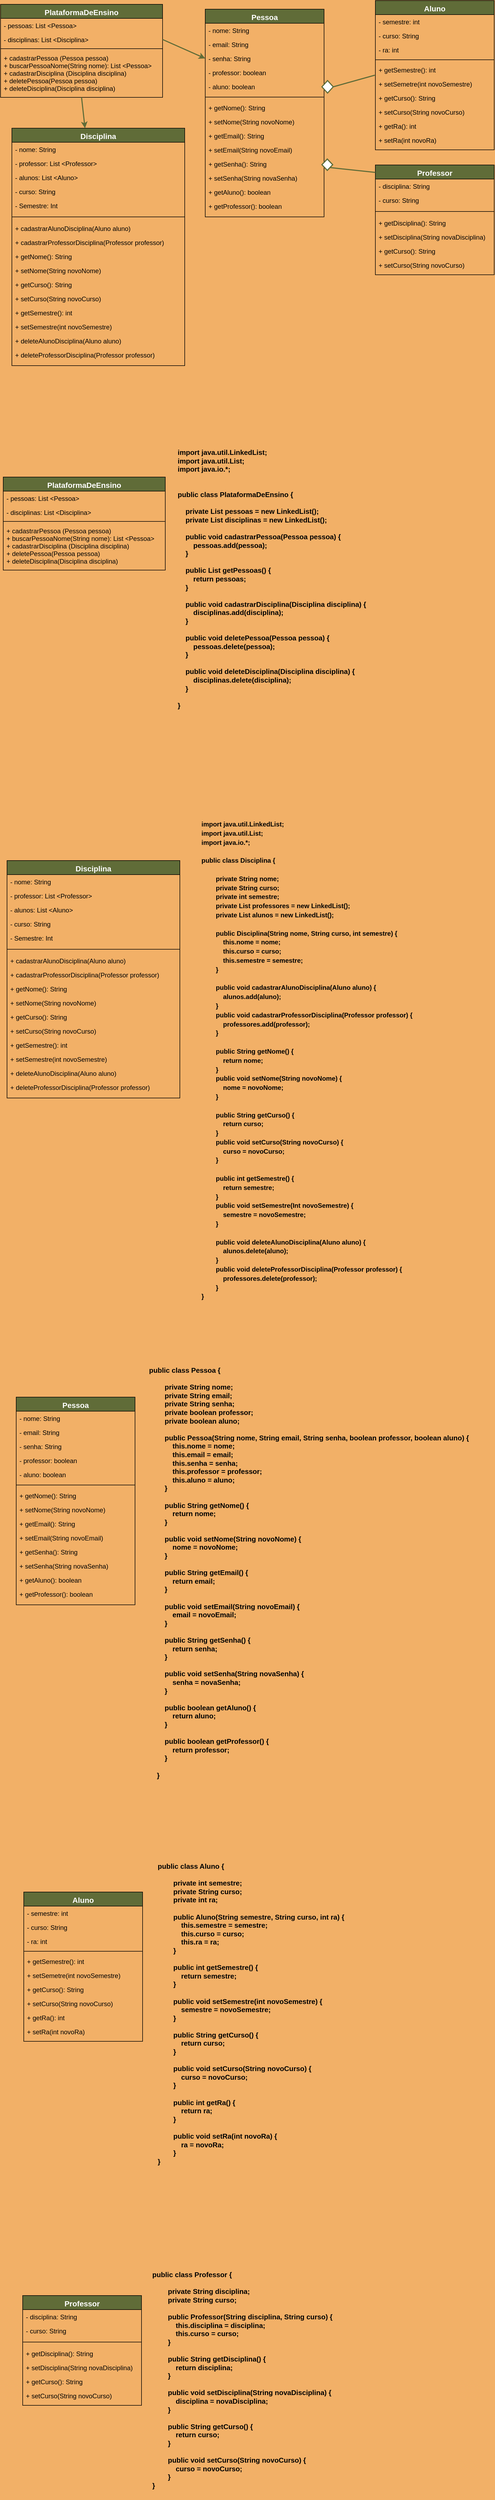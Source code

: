 <mxfile version="17.1.0" type="github">
  <diagram id="C5RBs43oDa-KdzZeNtuy" name="Page-1">
    <mxGraphModel dx="1007" dy="482" grid="0" gridSize="10" guides="1" tooltips="1" connect="1" arrows="1" fold="1" page="1" pageScale="1" pageWidth="827" pageHeight="1169" background="#F2B067" math="0" shadow="0">
      <root>
        <mxCell id="WIyWlLk6GJQsqaUBKTNV-0" />
        <mxCell id="WIyWlLk6GJQsqaUBKTNV-1" parent="WIyWlLk6GJQsqaUBKTNV-0" />
        <mxCell id="zkfFHV4jXpPFQw0GAbJ--0" value="PlataformaDeEnsino" style="swimlane;fontStyle=1;align=center;verticalAlign=top;childLayout=stackLayout;horizontal=1;startSize=26;horizontalStack=0;resizeParent=1;resizeLast=0;collapsible=1;marginBottom=0;rounded=0;shadow=0;strokeWidth=1;fillColor=#606C38;fontSize=14;fontColor=#FFFFFF;" parent="WIyWlLk6GJQsqaUBKTNV-1" vertex="1">
          <mxGeometry x="40" y="20" width="300" height="172" as="geometry">
            <mxRectangle x="220" y="120" width="160" height="26" as="alternateBounds" />
          </mxGeometry>
        </mxCell>
        <mxCell id="zkfFHV4jXpPFQw0GAbJ--1" value="- pessoas: List &lt;Pessoa&gt;" style="text;align=left;verticalAlign=top;spacingLeft=4;spacingRight=4;overflow=hidden;rotatable=0;points=[[0,0.5],[1,0.5]];portConstraint=eastwest;" parent="zkfFHV4jXpPFQw0GAbJ--0" vertex="1">
          <mxGeometry y="26" width="300" height="26" as="geometry" />
        </mxCell>
        <mxCell id="zkfFHV4jXpPFQw0GAbJ--2" value="- disciplinas: List &lt;Disciplina&gt;" style="text;align=left;verticalAlign=top;spacingLeft=4;spacingRight=4;overflow=hidden;rotatable=0;points=[[0,0.5],[1,0.5]];portConstraint=eastwest;rounded=0;shadow=0;html=0;strokeWidth=1;strokeColor=none;" parent="zkfFHV4jXpPFQw0GAbJ--0" vertex="1">
          <mxGeometry y="52" width="300" height="26" as="geometry" />
        </mxCell>
        <mxCell id="zkfFHV4jXpPFQw0GAbJ--4" value="" style="line;html=1;strokeWidth=1;align=left;verticalAlign=middle;spacingTop=-1;spacingLeft=3;spacingRight=3;rotatable=0;labelPosition=right;points=[];portConstraint=eastwest;" parent="zkfFHV4jXpPFQw0GAbJ--0" vertex="1">
          <mxGeometry y="78" width="300" height="8" as="geometry" />
        </mxCell>
        <mxCell id="zkfFHV4jXpPFQw0GAbJ--5" value="+ cadastrarPessoa (Pessoa pessoa)&#xa;+ buscarPessoaNome(String nome): List &lt;Pessoa&gt;&#xa;+ cadastrarDisciplina (Disciplina disciplina)&#xa;+ deletePessoa(Pessoa pessoa)&#xa;+ deleteDisciplina(Disciplina disciplina)&#xa;&#xa;&#xa;" style="text;align=left;verticalAlign=top;spacingLeft=4;spacingRight=4;overflow=hidden;rotatable=0;points=[[0,0.5],[1,0.5]];portConstraint=eastwest;" parent="zkfFHV4jXpPFQw0GAbJ--0" vertex="1">
          <mxGeometry y="86" width="300" height="84" as="geometry" />
        </mxCell>
        <mxCell id="zkfFHV4jXpPFQw0GAbJ--17" value="Pessoa" style="swimlane;fontStyle=1;align=center;verticalAlign=top;childLayout=stackLayout;horizontal=1;startSize=26;horizontalStack=0;resizeParent=1;resizeLast=0;collapsible=1;marginBottom=0;rounded=0;shadow=0;strokeWidth=1;fillColor=#606C38;fontSize=14;fontColor=#FFFFFF;" parent="WIyWlLk6GJQsqaUBKTNV-1" vertex="1">
          <mxGeometry x="419" y="29" width="220" height="384" as="geometry">
            <mxRectangle x="550" y="140" width="160" height="26" as="alternateBounds" />
          </mxGeometry>
        </mxCell>
        <mxCell id="zkfFHV4jXpPFQw0GAbJ--18" value="- nome: String" style="text;align=left;verticalAlign=top;spacingLeft=4;spacingRight=4;overflow=hidden;rotatable=0;points=[[0,0.5],[1,0.5]];portConstraint=eastwest;" parent="zkfFHV4jXpPFQw0GAbJ--17" vertex="1">
          <mxGeometry y="26" width="220" height="26" as="geometry" />
        </mxCell>
        <mxCell id="zkfFHV4jXpPFQw0GAbJ--19" value="- email: String" style="text;align=left;verticalAlign=top;spacingLeft=4;spacingRight=4;overflow=hidden;rotatable=0;points=[[0,0.5],[1,0.5]];portConstraint=eastwest;rounded=0;shadow=0;html=0;" parent="zkfFHV4jXpPFQw0GAbJ--17" vertex="1">
          <mxGeometry y="52" width="220" height="26" as="geometry" />
        </mxCell>
        <mxCell id="Sozwrkm8LUnKUUZ9vT8I-0" value="- senha: String" style="text;align=left;verticalAlign=top;spacingLeft=4;spacingRight=4;overflow=hidden;rotatable=0;points=[[0,0.5],[1,0.5]];portConstraint=eastwest;rounded=0;shadow=0;html=0;" parent="zkfFHV4jXpPFQw0GAbJ--17" vertex="1">
          <mxGeometry y="78" width="220" height="26" as="geometry" />
        </mxCell>
        <mxCell id="Sozwrkm8LUnKUUZ9vT8I-1" value="- professor: boolean" style="text;align=left;verticalAlign=top;spacingLeft=4;spacingRight=4;overflow=hidden;rotatable=0;points=[[0,0.5],[1,0.5]];portConstraint=eastwest;rounded=0;shadow=0;html=0;" parent="zkfFHV4jXpPFQw0GAbJ--17" vertex="1">
          <mxGeometry y="104" width="220" height="26" as="geometry" />
        </mxCell>
        <mxCell id="Sozwrkm8LUnKUUZ9vT8I-19" value="- aluno: boolean" style="text;align=left;verticalAlign=top;spacingLeft=4;spacingRight=4;overflow=hidden;rotatable=0;points=[[0,0.5],[1,0.5]];portConstraint=eastwest;rounded=0;shadow=0;html=0;" parent="zkfFHV4jXpPFQw0GAbJ--17" vertex="1">
          <mxGeometry y="130" width="220" height="26" as="geometry" />
        </mxCell>
        <mxCell id="zkfFHV4jXpPFQw0GAbJ--23" value="" style="line;html=1;strokeWidth=1;align=left;verticalAlign=middle;spacingTop=-1;spacingLeft=3;spacingRight=3;rotatable=0;labelPosition=right;points=[];portConstraint=eastwest;" parent="zkfFHV4jXpPFQw0GAbJ--17" vertex="1">
          <mxGeometry y="156" width="220" height="13" as="geometry" />
        </mxCell>
        <mxCell id="zkfFHV4jXpPFQw0GAbJ--24" value="+ getNome(): String" style="text;align=left;verticalAlign=top;spacingLeft=4;spacingRight=4;overflow=hidden;rotatable=0;points=[[0,0.5],[1,0.5]];portConstraint=eastwest;" parent="zkfFHV4jXpPFQw0GAbJ--17" vertex="1">
          <mxGeometry y="169" width="220" height="26" as="geometry" />
        </mxCell>
        <mxCell id="zkfFHV4jXpPFQw0GAbJ--25" value="+ setNome(String novoNome)" style="text;align=left;verticalAlign=top;spacingLeft=4;spacingRight=4;overflow=hidden;rotatable=0;points=[[0,0.5],[1,0.5]];portConstraint=eastwest;" parent="zkfFHV4jXpPFQw0GAbJ--17" vertex="1">
          <mxGeometry y="195" width="220" height="26" as="geometry" />
        </mxCell>
        <mxCell id="Sozwrkm8LUnKUUZ9vT8I-2" value="+ getEmail(): String" style="text;align=left;verticalAlign=top;spacingLeft=4;spacingRight=4;overflow=hidden;rotatable=0;points=[[0,0.5],[1,0.5]];portConstraint=eastwest;" parent="zkfFHV4jXpPFQw0GAbJ--17" vertex="1">
          <mxGeometry y="221" width="220" height="26" as="geometry" />
        </mxCell>
        <mxCell id="Sozwrkm8LUnKUUZ9vT8I-3" value="+ setEmail(String novoEmail)" style="text;align=left;verticalAlign=top;spacingLeft=4;spacingRight=4;overflow=hidden;rotatable=0;points=[[0,0.5],[1,0.5]];portConstraint=eastwest;" parent="zkfFHV4jXpPFQw0GAbJ--17" vertex="1">
          <mxGeometry y="247" width="220" height="26" as="geometry" />
        </mxCell>
        <mxCell id="Sozwrkm8LUnKUUZ9vT8I-5" value="+ getSenha(): String" style="text;align=left;verticalAlign=top;spacingLeft=4;spacingRight=4;overflow=hidden;rotatable=0;points=[[0,0.5],[1,0.5]];portConstraint=eastwest;" parent="zkfFHV4jXpPFQw0GAbJ--17" vertex="1">
          <mxGeometry y="273" width="220" height="26" as="geometry" />
        </mxCell>
        <mxCell id="Sozwrkm8LUnKUUZ9vT8I-6" value="+ setSenha(String novaSenha)" style="text;align=left;verticalAlign=top;spacingLeft=4;spacingRight=4;overflow=hidden;rotatable=0;points=[[0,0.5],[1,0.5]];portConstraint=eastwest;" parent="zkfFHV4jXpPFQw0GAbJ--17" vertex="1">
          <mxGeometry y="299" width="220" height="26" as="geometry" />
        </mxCell>
        <mxCell id="Sozwrkm8LUnKUUZ9vT8I-20" value="+ getAluno(): boolean" style="text;align=left;verticalAlign=top;spacingLeft=4;spacingRight=4;overflow=hidden;rotatable=0;points=[[0,0.5],[1,0.5]];portConstraint=eastwest;" parent="zkfFHV4jXpPFQw0GAbJ--17" vertex="1">
          <mxGeometry y="325" width="220" height="26" as="geometry" />
        </mxCell>
        <mxCell id="Sozwrkm8LUnKUUZ9vT8I-21" value="+ getProfessor(): boolean" style="text;align=left;verticalAlign=top;spacingLeft=4;spacingRight=4;overflow=hidden;rotatable=0;points=[[0,0.5],[1,0.5]];portConstraint=eastwest;" parent="zkfFHV4jXpPFQw0GAbJ--17" vertex="1">
          <mxGeometry y="351" width="220" height="26" as="geometry" />
        </mxCell>
        <mxCell id="iCDL-A0NoCfyrDRCizDj-4" value="" style="endArrow=classic;html=1;rounded=0;strokeWidth=2;strokeColor=#606C38;" parent="WIyWlLk6GJQsqaUBKTNV-1" target="Sozwrkm8LUnKUUZ9vT8I-7" edge="1">
          <mxGeometry width="50" height="50" relative="1" as="geometry">
            <mxPoint x="190" y="192" as="sourcePoint" />
            <mxPoint x="440.02" y="440" as="targetPoint" />
          </mxGeometry>
        </mxCell>
        <mxCell id="iCDL-A0NoCfyrDRCizDj-5" value="" style="endArrow=classic;html=1;rounded=0;exitX=1;exitY=0.5;exitDx=0;exitDy=0;entryX=0;entryY=0.5;entryDx=0;entryDy=0;strokeWidth=2;strokeColor=#606C38;" parent="WIyWlLk6GJQsqaUBKTNV-1" source="zkfFHV4jXpPFQw0GAbJ--2" target="Sozwrkm8LUnKUUZ9vT8I-0" edge="1">
          <mxGeometry width="50" height="50" relative="1" as="geometry">
            <mxPoint x="380" y="154" as="sourcePoint" />
            <mxPoint x="430" y="104" as="targetPoint" />
          </mxGeometry>
        </mxCell>
        <mxCell id="Sozwrkm8LUnKUUZ9vT8I-7" value="Disciplina" style="swimlane;fontStyle=1;align=center;verticalAlign=top;childLayout=stackLayout;horizontal=1;startSize=26;horizontalStack=0;resizeParent=1;resizeLast=0;collapsible=1;marginBottom=0;rounded=0;shadow=0;strokeWidth=1;fillColor=#606C38;fontSize=14;fontColor=#FFFFFF;" parent="WIyWlLk6GJQsqaUBKTNV-1" vertex="1">
          <mxGeometry x="61" y="249" width="320" height="439" as="geometry">
            <mxRectangle x="550" y="140" width="160" height="26" as="alternateBounds" />
          </mxGeometry>
        </mxCell>
        <mxCell id="Sozwrkm8LUnKUUZ9vT8I-8" value="- nome: String" style="text;align=left;verticalAlign=top;spacingLeft=4;spacingRight=4;overflow=hidden;rotatable=0;points=[[0,0.5],[1,0.5]];portConstraint=eastwest;" parent="Sozwrkm8LUnKUUZ9vT8I-7" vertex="1">
          <mxGeometry y="26" width="320" height="26" as="geometry" />
        </mxCell>
        <mxCell id="Sozwrkm8LUnKUUZ9vT8I-9" value="- professor: List &lt;Professor&gt;" style="text;align=left;verticalAlign=top;spacingLeft=4;spacingRight=4;overflow=hidden;rotatable=0;points=[[0,0.5],[1,0.5]];portConstraint=eastwest;rounded=0;shadow=0;html=0;" parent="Sozwrkm8LUnKUUZ9vT8I-7" vertex="1">
          <mxGeometry y="52" width="320" height="26" as="geometry" />
        </mxCell>
        <mxCell id="Sozwrkm8LUnKUUZ9vT8I-10" value="- alunos: List &lt;Aluno&gt;" style="text;align=left;verticalAlign=top;spacingLeft=4;spacingRight=4;overflow=hidden;rotatable=0;points=[[0,0.5],[1,0.5]];portConstraint=eastwest;rounded=0;shadow=0;html=0;fillColor=none;" parent="Sozwrkm8LUnKUUZ9vT8I-7" vertex="1">
          <mxGeometry y="78" width="320" height="26" as="geometry" />
        </mxCell>
        <mxCell id="Sozwrkm8LUnKUUZ9vT8I-59" value="- curso: String" style="text;align=left;verticalAlign=top;spacingLeft=4;spacingRight=4;overflow=hidden;rotatable=0;points=[[0,0.5],[1,0.5]];portConstraint=eastwest;rounded=0;shadow=0;html=0;" parent="Sozwrkm8LUnKUUZ9vT8I-7" vertex="1">
          <mxGeometry y="104" width="320" height="26" as="geometry" />
        </mxCell>
        <mxCell id="Sozwrkm8LUnKUUZ9vT8I-60" value="- Semestre: Int" style="text;align=left;verticalAlign=top;spacingLeft=4;spacingRight=4;overflow=hidden;rotatable=0;points=[[0,0.5],[1,0.5]];portConstraint=eastwest;rounded=0;shadow=0;html=0;" parent="Sozwrkm8LUnKUUZ9vT8I-7" vertex="1">
          <mxGeometry y="130" width="320" height="26" as="geometry" />
        </mxCell>
        <mxCell id="Sozwrkm8LUnKUUZ9vT8I-12" value="" style="line;html=1;strokeWidth=1;align=left;verticalAlign=middle;spacingTop=-1;spacingLeft=3;spacingRight=3;rotatable=0;labelPosition=right;points=[];portConstraint=eastwest;" parent="Sozwrkm8LUnKUUZ9vT8I-7" vertex="1">
          <mxGeometry y="156" width="320" height="16" as="geometry" />
        </mxCell>
        <mxCell id="Sozwrkm8LUnKUUZ9vT8I-13" value="+ cadastrarAlunoDisciplina(Aluno aluno)" style="text;align=left;verticalAlign=top;spacingLeft=4;spacingRight=4;overflow=hidden;rotatable=0;points=[[0,0.5],[1,0.5]];portConstraint=eastwest;" parent="Sozwrkm8LUnKUUZ9vT8I-7" vertex="1">
          <mxGeometry y="172" width="320" height="26" as="geometry" />
        </mxCell>
        <mxCell id="Sozwrkm8LUnKUUZ9vT8I-14" value="+ cadastrarProfessorDisciplina(Professor professor)" style="text;align=left;verticalAlign=top;spacingLeft=4;spacingRight=4;overflow=hidden;rotatable=0;points=[[0,0.5],[1,0.5]];portConstraint=eastwest;" parent="Sozwrkm8LUnKUUZ9vT8I-7" vertex="1">
          <mxGeometry y="198" width="320" height="26" as="geometry" />
        </mxCell>
        <mxCell id="Sozwrkm8LUnKUUZ9vT8I-15" value="+ getNome(): String" style="text;align=left;verticalAlign=top;spacingLeft=4;spacingRight=4;overflow=hidden;rotatable=0;points=[[0,0.5],[1,0.5]];portConstraint=eastwest;" parent="Sozwrkm8LUnKUUZ9vT8I-7" vertex="1">
          <mxGeometry y="224" width="320" height="26" as="geometry" />
        </mxCell>
        <mxCell id="Sozwrkm8LUnKUUZ9vT8I-16" value="+ setNome(String novoNome)" style="text;align=left;verticalAlign=top;spacingLeft=4;spacingRight=4;overflow=hidden;rotatable=0;points=[[0,0.5],[1,0.5]];portConstraint=eastwest;" parent="Sozwrkm8LUnKUUZ9vT8I-7" vertex="1">
          <mxGeometry y="250" width="320" height="26" as="geometry" />
        </mxCell>
        <mxCell id="Sozwrkm8LUnKUUZ9vT8I-18" value="+ getCurso(): String" style="text;align=left;verticalAlign=top;spacingLeft=4;spacingRight=4;overflow=hidden;rotatable=0;points=[[0,0.5],[1,0.5]];portConstraint=eastwest;" parent="Sozwrkm8LUnKUUZ9vT8I-7" vertex="1">
          <mxGeometry y="276" width="320" height="26" as="geometry" />
        </mxCell>
        <mxCell id="Sozwrkm8LUnKUUZ9vT8I-61" value="+ setCurso(String novoCurso)" style="text;align=left;verticalAlign=top;spacingLeft=4;spacingRight=4;overflow=hidden;rotatable=0;points=[[0,0.5],[1,0.5]];portConstraint=eastwest;" parent="Sozwrkm8LUnKUUZ9vT8I-7" vertex="1">
          <mxGeometry y="302" width="320" height="26" as="geometry" />
        </mxCell>
        <mxCell id="Sozwrkm8LUnKUUZ9vT8I-17" value="+ getSemestre(): int" style="text;align=left;verticalAlign=top;spacingLeft=4;spacingRight=4;overflow=hidden;rotatable=0;points=[[0,0.5],[1,0.5]];portConstraint=eastwest;" parent="Sozwrkm8LUnKUUZ9vT8I-7" vertex="1">
          <mxGeometry y="328" width="320" height="26" as="geometry" />
        </mxCell>
        <mxCell id="Sozwrkm8LUnKUUZ9vT8I-62" value="+ setSemestre(int novoSemestre)" style="text;align=left;verticalAlign=top;spacingLeft=4;spacingRight=4;overflow=hidden;rotatable=0;points=[[0,0.5],[1,0.5]];portConstraint=eastwest;" parent="Sozwrkm8LUnKUUZ9vT8I-7" vertex="1">
          <mxGeometry y="354" width="320" height="26" as="geometry" />
        </mxCell>
        <mxCell id="Sozwrkm8LUnKUUZ9vT8I-63" value="+ deleteAlunoDisciplina(Aluno aluno)" style="text;align=left;verticalAlign=top;spacingLeft=4;spacingRight=4;overflow=hidden;rotatable=0;points=[[0,0.5],[1,0.5]];portConstraint=eastwest;" parent="Sozwrkm8LUnKUUZ9vT8I-7" vertex="1">
          <mxGeometry y="380" width="320" height="26" as="geometry" />
        </mxCell>
        <mxCell id="Sozwrkm8LUnKUUZ9vT8I-64" value="+ deleteProfessorDisciplina(Professor professor)" style="text;align=left;verticalAlign=top;spacingLeft=4;spacingRight=4;overflow=hidden;rotatable=0;points=[[0,0.5],[1,0.5]];portConstraint=eastwest;" parent="Sozwrkm8LUnKUUZ9vT8I-7" vertex="1">
          <mxGeometry y="406" width="320" height="26" as="geometry" />
        </mxCell>
        <mxCell id="Sozwrkm8LUnKUUZ9vT8I-23" value="Aluno" style="swimlane;fontStyle=1;align=center;verticalAlign=top;childLayout=stackLayout;horizontal=1;startSize=26;horizontalStack=0;resizeParent=1;resizeLast=0;collapsible=1;marginBottom=0;rounded=0;shadow=0;strokeWidth=1;fillColor=#606C38;fontSize=14;fontColor=#FFFFFF;" parent="WIyWlLk6GJQsqaUBKTNV-1" vertex="1">
          <mxGeometry x="734" y="13" width="220" height="276" as="geometry">
            <mxRectangle x="550" y="140" width="160" height="26" as="alternateBounds" />
          </mxGeometry>
        </mxCell>
        <mxCell id="Sozwrkm8LUnKUUZ9vT8I-25" value="- semestre: int" style="text;align=left;verticalAlign=top;spacingLeft=4;spacingRight=4;overflow=hidden;rotatable=0;points=[[0,0.5],[1,0.5]];portConstraint=eastwest;rounded=0;shadow=0;html=0;" parent="Sozwrkm8LUnKUUZ9vT8I-23" vertex="1">
          <mxGeometry y="26" width="220" height="26" as="geometry" />
        </mxCell>
        <mxCell id="Sozwrkm8LUnKUUZ9vT8I-26" value="- curso: String" style="text;align=left;verticalAlign=top;spacingLeft=4;spacingRight=4;overflow=hidden;rotatable=0;points=[[0,0.5],[1,0.5]];portConstraint=eastwest;rounded=0;shadow=0;html=0;" parent="Sozwrkm8LUnKUUZ9vT8I-23" vertex="1">
          <mxGeometry y="52" width="220" height="26" as="geometry" />
        </mxCell>
        <mxCell id="Sozwrkm8LUnKUUZ9vT8I-51" value="- ra: int" style="text;align=left;verticalAlign=top;spacingLeft=4;spacingRight=4;overflow=hidden;rotatable=0;points=[[0,0.5],[1,0.5]];portConstraint=eastwest;rounded=0;shadow=0;html=0;" parent="Sozwrkm8LUnKUUZ9vT8I-23" vertex="1">
          <mxGeometry y="78" width="220" height="26" as="geometry" />
        </mxCell>
        <mxCell id="Sozwrkm8LUnKUUZ9vT8I-29" value="" style="line;html=1;strokeWidth=1;align=left;verticalAlign=middle;spacingTop=-1;spacingLeft=3;spacingRight=3;rotatable=0;labelPosition=right;points=[];portConstraint=eastwest;" parent="Sozwrkm8LUnKUUZ9vT8I-23" vertex="1">
          <mxGeometry y="104" width="220" height="11" as="geometry" />
        </mxCell>
        <mxCell id="Sozwrkm8LUnKUUZ9vT8I-32" value="+ getSemestre(): int" style="text;align=left;verticalAlign=top;spacingLeft=4;spacingRight=4;overflow=hidden;rotatable=0;points=[[0,0.5],[1,0.5]];portConstraint=eastwest;" parent="Sozwrkm8LUnKUUZ9vT8I-23" vertex="1">
          <mxGeometry y="115" width="220" height="26" as="geometry" />
        </mxCell>
        <mxCell id="Sozwrkm8LUnKUUZ9vT8I-33" value="+ setSemetre(int novoSemestre)" style="text;align=left;verticalAlign=top;spacingLeft=4;spacingRight=4;overflow=hidden;rotatable=0;points=[[0,0.5],[1,0.5]];portConstraint=eastwest;" parent="Sozwrkm8LUnKUUZ9vT8I-23" vertex="1">
          <mxGeometry y="141" width="220" height="26" as="geometry" />
        </mxCell>
        <mxCell id="Sozwrkm8LUnKUUZ9vT8I-34" value="+ getCurso(): String" style="text;align=left;verticalAlign=top;spacingLeft=4;spacingRight=4;overflow=hidden;rotatable=0;points=[[0,0.5],[1,0.5]];portConstraint=eastwest;" parent="Sozwrkm8LUnKUUZ9vT8I-23" vertex="1">
          <mxGeometry y="167" width="220" height="26" as="geometry" />
        </mxCell>
        <mxCell id="Sozwrkm8LUnKUUZ9vT8I-35" value="+ setCurso(String novoCurso)" style="text;align=left;verticalAlign=top;spacingLeft=4;spacingRight=4;overflow=hidden;rotatable=0;points=[[0,0.5],[1,0.5]];portConstraint=eastwest;" parent="Sozwrkm8LUnKUUZ9vT8I-23" vertex="1">
          <mxGeometry y="193" width="220" height="26" as="geometry" />
        </mxCell>
        <mxCell id="Sozwrkm8LUnKUUZ9vT8I-52" value="+ getRa(): int" style="text;align=left;verticalAlign=top;spacingLeft=4;spacingRight=4;overflow=hidden;rotatable=0;points=[[0,0.5],[1,0.5]];portConstraint=eastwest;" parent="Sozwrkm8LUnKUUZ9vT8I-23" vertex="1">
          <mxGeometry y="219" width="220" height="26" as="geometry" />
        </mxCell>
        <mxCell id="Sozwrkm8LUnKUUZ9vT8I-53" value="+ setRa(int novoRa)" style="text;align=left;verticalAlign=top;spacingLeft=4;spacingRight=4;overflow=hidden;rotatable=0;points=[[0,0.5],[1,0.5]];portConstraint=eastwest;" parent="Sozwrkm8LUnKUUZ9vT8I-23" vertex="1">
          <mxGeometry y="245" width="220" height="26" as="geometry" />
        </mxCell>
        <mxCell id="Sozwrkm8LUnKUUZ9vT8I-40" value="Professor" style="swimlane;fontStyle=1;align=center;verticalAlign=top;childLayout=stackLayout;horizontal=1;startSize=26;horizontalStack=0;resizeParent=1;resizeLast=0;collapsible=1;marginBottom=0;rounded=0;shadow=0;strokeWidth=1;fillColor=#606C38;fontSize=14;fontColor=#FFFFFF;" parent="WIyWlLk6GJQsqaUBKTNV-1" vertex="1">
          <mxGeometry x="734" y="317" width="220" height="203" as="geometry">
            <mxRectangle x="550" y="140" width="160" height="26" as="alternateBounds" />
          </mxGeometry>
        </mxCell>
        <mxCell id="Sozwrkm8LUnKUUZ9vT8I-42" value="- disciplina: String" style="text;align=left;verticalAlign=top;spacingLeft=4;spacingRight=4;overflow=hidden;rotatable=0;points=[[0,0.5],[1,0.5]];portConstraint=eastwest;rounded=0;shadow=0;html=0;" parent="Sozwrkm8LUnKUUZ9vT8I-40" vertex="1">
          <mxGeometry y="26" width="220" height="26" as="geometry" />
        </mxCell>
        <mxCell id="Sozwrkm8LUnKUUZ9vT8I-43" value="- curso: String" style="text;align=left;verticalAlign=top;spacingLeft=4;spacingRight=4;overflow=hidden;rotatable=0;points=[[0,0.5],[1,0.5]];portConstraint=eastwest;rounded=0;shadow=0;html=0;" parent="Sozwrkm8LUnKUUZ9vT8I-40" vertex="1">
          <mxGeometry y="52" width="220" height="26" as="geometry" />
        </mxCell>
        <mxCell id="Sozwrkm8LUnKUUZ9vT8I-44" value="" style="line;html=1;strokeWidth=1;align=left;verticalAlign=middle;spacingTop=-1;spacingLeft=3;spacingRight=3;rotatable=0;labelPosition=right;points=[];portConstraint=eastwest;" parent="Sozwrkm8LUnKUUZ9vT8I-40" vertex="1">
          <mxGeometry y="78" width="220" height="16" as="geometry" />
        </mxCell>
        <mxCell id="Sozwrkm8LUnKUUZ9vT8I-47" value="+ getDisciplina(): String" style="text;align=left;verticalAlign=top;spacingLeft=4;spacingRight=4;overflow=hidden;rotatable=0;points=[[0,0.5],[1,0.5]];portConstraint=eastwest;" parent="Sozwrkm8LUnKUUZ9vT8I-40" vertex="1">
          <mxGeometry y="94" width="220" height="26" as="geometry" />
        </mxCell>
        <mxCell id="Sozwrkm8LUnKUUZ9vT8I-48" value="+ setDisciplina(String novaDisciplina)" style="text;align=left;verticalAlign=top;spacingLeft=4;spacingRight=4;overflow=hidden;rotatable=0;points=[[0,0.5],[1,0.5]];portConstraint=eastwest;" parent="Sozwrkm8LUnKUUZ9vT8I-40" vertex="1">
          <mxGeometry y="120" width="220" height="26" as="geometry" />
        </mxCell>
        <mxCell id="Sozwrkm8LUnKUUZ9vT8I-49" value="+ getCurso(): String" style="text;align=left;verticalAlign=top;spacingLeft=4;spacingRight=4;overflow=hidden;rotatable=0;points=[[0,0.5],[1,0.5]];portConstraint=eastwest;" parent="Sozwrkm8LUnKUUZ9vT8I-40" vertex="1">
          <mxGeometry y="146" width="220" height="26" as="geometry" />
        </mxCell>
        <mxCell id="Sozwrkm8LUnKUUZ9vT8I-50" value="+ setCurso(String novoCurso)" style="text;align=left;verticalAlign=top;spacingLeft=4;spacingRight=4;overflow=hidden;rotatable=0;points=[[0,0.5],[1,0.5]];portConstraint=eastwest;" parent="Sozwrkm8LUnKUUZ9vT8I-40" vertex="1">
          <mxGeometry y="172" width="220" height="26" as="geometry" />
        </mxCell>
        <mxCell id="Sozwrkm8LUnKUUZ9vT8I-54" value="" style="endArrow=none;html=1;rounded=0;exitX=1;exitY=0.5;exitDx=0;exitDy=0;strokeWidth=2;strokeColor=#606C38;" parent="WIyWlLk6GJQsqaUBKTNV-1" source="Sozwrkm8LUnKUUZ9vT8I-58" edge="1">
          <mxGeometry width="50" height="50" relative="1" as="geometry">
            <mxPoint x="730" y="200" as="sourcePoint" />
            <mxPoint x="733" y="151" as="targetPoint" />
          </mxGeometry>
        </mxCell>
        <mxCell id="Sozwrkm8LUnKUUZ9vT8I-55" value="" style="endArrow=none;html=1;rounded=0;exitX=1;exitY=1;exitDx=0;exitDy=0;startArrow=none;strokeWidth=2;entryX=0;entryY=0.068;entryDx=0;entryDy=0;entryPerimeter=0;strokeColor=#606C38;" parent="WIyWlLk6GJQsqaUBKTNV-1" source="Sozwrkm8LUnKUUZ9vT8I-56" target="Sozwrkm8LUnKUUZ9vT8I-40" edge="1">
          <mxGeometry width="50" height="50" relative="1" as="geometry">
            <mxPoint x="690" y="324.01" as="sourcePoint" />
            <mxPoint x="721" y="355" as="targetPoint" />
          </mxGeometry>
        </mxCell>
        <mxCell id="Sozwrkm8LUnKUUZ9vT8I-56" value="" style="rhombus;whiteSpace=wrap;html=1;strokeColor=#606C38;strokeWidth=2;" parent="WIyWlLk6GJQsqaUBKTNV-1" vertex="1">
          <mxGeometry x="635" y="306" width="20" height="21" as="geometry" />
        </mxCell>
        <mxCell id="Sozwrkm8LUnKUUZ9vT8I-58" value="" style="rhombus;whiteSpace=wrap;html=1;strokeWidth=2;strokeColor=#606C38;" parent="WIyWlLk6GJQsqaUBKTNV-1" vertex="1">
          <mxGeometry x="635" y="161" width="21" height="23" as="geometry" />
        </mxCell>
        <mxCell id="2Zl63UO0i2qb1Ubn0mg7-0" value="PlataformaDeEnsino" style="swimlane;fontStyle=1;align=center;verticalAlign=top;childLayout=stackLayout;horizontal=1;startSize=26;horizontalStack=0;resizeParent=1;resizeLast=0;collapsible=1;marginBottom=0;rounded=0;shadow=0;strokeWidth=1;fillColor=#606C38;fontSize=14;fontColor=#FFFFFF;" vertex="1" parent="WIyWlLk6GJQsqaUBKTNV-1">
          <mxGeometry x="45" y="894" width="300" height="172" as="geometry">
            <mxRectangle x="220" y="120" width="160" height="26" as="alternateBounds" />
          </mxGeometry>
        </mxCell>
        <mxCell id="2Zl63UO0i2qb1Ubn0mg7-1" value="- pessoas: List &lt;Pessoa&gt;" style="text;align=left;verticalAlign=top;spacingLeft=4;spacingRight=4;overflow=hidden;rotatable=0;points=[[0,0.5],[1,0.5]];portConstraint=eastwest;" vertex="1" parent="2Zl63UO0i2qb1Ubn0mg7-0">
          <mxGeometry y="26" width="300" height="26" as="geometry" />
        </mxCell>
        <mxCell id="2Zl63UO0i2qb1Ubn0mg7-2" value="- disciplinas: List &lt;Disciplina&gt;" style="text;align=left;verticalAlign=top;spacingLeft=4;spacingRight=4;overflow=hidden;rotatable=0;points=[[0,0.5],[1,0.5]];portConstraint=eastwest;rounded=0;shadow=0;html=0;strokeWidth=1;strokeColor=none;" vertex="1" parent="2Zl63UO0i2qb1Ubn0mg7-0">
          <mxGeometry y="52" width="300" height="26" as="geometry" />
        </mxCell>
        <mxCell id="2Zl63UO0i2qb1Ubn0mg7-3" value="" style="line;html=1;strokeWidth=1;align=left;verticalAlign=middle;spacingTop=-1;spacingLeft=3;spacingRight=3;rotatable=0;labelPosition=right;points=[];portConstraint=eastwest;" vertex="1" parent="2Zl63UO0i2qb1Ubn0mg7-0">
          <mxGeometry y="78" width="300" height="8" as="geometry" />
        </mxCell>
        <mxCell id="2Zl63UO0i2qb1Ubn0mg7-4" value="+ cadastrarPessoa (Pessoa pessoa)&#xa;+ buscarPessoaNome(String nome): List &lt;Pessoa&gt;&#xa;+ cadastrarDisciplina (Disciplina disciplina)&#xa;+ deletePessoa(Pessoa pessoa)&#xa;+ deleteDisciplina(Disciplina disciplina)&#xa;&#xa;&#xa;" style="text;align=left;verticalAlign=top;spacingLeft=4;spacingRight=4;overflow=hidden;rotatable=0;points=[[0,0.5],[1,0.5]];portConstraint=eastwest;" vertex="1" parent="2Zl63UO0i2qb1Ubn0mg7-0">
          <mxGeometry y="86" width="300" height="84" as="geometry" />
        </mxCell>
        <mxCell id="2Zl63UO0i2qb1Ubn0mg7-5" value="&lt;font style=&quot;font-size: 13px&quot;&gt;&lt;b&gt;import java.util.LinkedList;&lt;br&gt;import java.util.List;&lt;br&gt;import java.io.*;&lt;br&gt;&lt;br&gt;&lt;br&gt;public class PlataformaDeEnsino {&lt;br&gt;&amp;nbsp;&amp;nbsp; &amp;nbsp;&lt;br&gt;&amp;nbsp;&amp;nbsp; &amp;nbsp;private List pessoas = new LinkedList();&lt;br&gt;&amp;nbsp;&amp;nbsp; &amp;nbsp;private List disciplinas = new LinkedList();&lt;br&gt;&lt;br&gt;&amp;nbsp;&amp;nbsp; &amp;nbsp;public void cadastrarPessoa(Pessoa pessoa) {&lt;br&gt;&amp;nbsp;&amp;nbsp; &amp;nbsp;&amp;nbsp;&amp;nbsp;&amp;nbsp; pessoas.add(pessoa);&lt;br&gt;&amp;nbsp;&amp;nbsp; &amp;nbsp;}&lt;br&gt;&amp;nbsp;&amp;nbsp; &amp;nbsp;&lt;br&gt;&amp;nbsp;&amp;nbsp; &amp;nbsp;public List getPessoas() {&lt;br&gt;&amp;nbsp;&amp;nbsp; &amp;nbsp;&amp;nbsp;&amp;nbsp;&amp;nbsp; return pessoas;&lt;br&gt;&amp;nbsp;&amp;nbsp; &amp;nbsp;}&lt;br&gt;&amp;nbsp;&amp;nbsp; &amp;nbsp;&lt;br&gt;&amp;nbsp;&amp;nbsp; &amp;nbsp;public void cadastrarDisciplina(Disciplina disciplina) {&lt;br&gt;&amp;nbsp;&amp;nbsp; &amp;nbsp;&amp;nbsp;&amp;nbsp;&amp;nbsp; disciplinas.add(disciplina);&lt;br&gt;&amp;nbsp;&amp;nbsp; &amp;nbsp;}&lt;br&gt;&amp;nbsp;&amp;nbsp; &amp;nbsp;&lt;br&gt;&amp;nbsp;&amp;nbsp; &amp;nbsp;public void deletePessoa(Pessoa pessoa) {&lt;br&gt;&amp;nbsp;&amp;nbsp; &amp;nbsp;&amp;nbsp;&amp;nbsp;&amp;nbsp; pessoas.delete(pessoa);&lt;br&gt;&amp;nbsp;&amp;nbsp; &amp;nbsp;}&lt;br&gt;&amp;nbsp;&amp;nbsp; &amp;nbsp;&lt;br&gt;&amp;nbsp;&amp;nbsp; &amp;nbsp;public void deleteDisciplina(Disciplina disciplina) {&lt;br&gt;&amp;nbsp;&amp;nbsp; &amp;nbsp;&amp;nbsp;&amp;nbsp;&amp;nbsp; disciplinas.delete(disciplina);&lt;br&gt;&amp;nbsp;&amp;nbsp; &amp;nbsp;}&lt;br&gt;&amp;nbsp;&amp;nbsp; &amp;nbsp;&lt;br&gt;}&lt;/b&gt;&lt;/font&gt;" style="text;whiteSpace=wrap;html=1;" vertex="1" parent="WIyWlLk6GJQsqaUBKTNV-1">
          <mxGeometry x="366" y="834" width="401" height="448" as="geometry" />
        </mxCell>
        <mxCell id="2Zl63UO0i2qb1Ubn0mg7-6" value="Disciplina" style="swimlane;fontStyle=1;align=center;verticalAlign=top;childLayout=stackLayout;horizontal=1;startSize=26;horizontalStack=0;resizeParent=1;resizeLast=0;collapsible=1;marginBottom=0;rounded=0;shadow=0;strokeWidth=1;fillColor=#606C38;fontSize=14;fontColor=#FFFFFF;" vertex="1" parent="WIyWlLk6GJQsqaUBKTNV-1">
          <mxGeometry x="52" y="1603" width="320" height="439" as="geometry">
            <mxRectangle x="550" y="140" width="160" height="26" as="alternateBounds" />
          </mxGeometry>
        </mxCell>
        <mxCell id="2Zl63UO0i2qb1Ubn0mg7-7" value="- nome: String" style="text;align=left;verticalAlign=top;spacingLeft=4;spacingRight=4;overflow=hidden;rotatable=0;points=[[0,0.5],[1,0.5]];portConstraint=eastwest;" vertex="1" parent="2Zl63UO0i2qb1Ubn0mg7-6">
          <mxGeometry y="26" width="320" height="26" as="geometry" />
        </mxCell>
        <mxCell id="2Zl63UO0i2qb1Ubn0mg7-8" value="- professor: List &lt;Professor&gt;" style="text;align=left;verticalAlign=top;spacingLeft=4;spacingRight=4;overflow=hidden;rotatable=0;points=[[0,0.5],[1,0.5]];portConstraint=eastwest;rounded=0;shadow=0;html=0;" vertex="1" parent="2Zl63UO0i2qb1Ubn0mg7-6">
          <mxGeometry y="52" width="320" height="26" as="geometry" />
        </mxCell>
        <mxCell id="2Zl63UO0i2qb1Ubn0mg7-9" value="- alunos: List &lt;Aluno&gt;" style="text;align=left;verticalAlign=top;spacingLeft=4;spacingRight=4;overflow=hidden;rotatable=0;points=[[0,0.5],[1,0.5]];portConstraint=eastwest;rounded=0;shadow=0;html=0;fillColor=none;" vertex="1" parent="2Zl63UO0i2qb1Ubn0mg7-6">
          <mxGeometry y="78" width="320" height="26" as="geometry" />
        </mxCell>
        <mxCell id="2Zl63UO0i2qb1Ubn0mg7-10" value="- curso: String" style="text;align=left;verticalAlign=top;spacingLeft=4;spacingRight=4;overflow=hidden;rotatable=0;points=[[0,0.5],[1,0.5]];portConstraint=eastwest;rounded=0;shadow=0;html=0;" vertex="1" parent="2Zl63UO0i2qb1Ubn0mg7-6">
          <mxGeometry y="104" width="320" height="26" as="geometry" />
        </mxCell>
        <mxCell id="2Zl63UO0i2qb1Ubn0mg7-11" value="- Semestre: Int" style="text;align=left;verticalAlign=top;spacingLeft=4;spacingRight=4;overflow=hidden;rotatable=0;points=[[0,0.5],[1,0.5]];portConstraint=eastwest;rounded=0;shadow=0;html=0;" vertex="1" parent="2Zl63UO0i2qb1Ubn0mg7-6">
          <mxGeometry y="130" width="320" height="26" as="geometry" />
        </mxCell>
        <mxCell id="2Zl63UO0i2qb1Ubn0mg7-12" value="" style="line;html=1;strokeWidth=1;align=left;verticalAlign=middle;spacingTop=-1;spacingLeft=3;spacingRight=3;rotatable=0;labelPosition=right;points=[];portConstraint=eastwest;" vertex="1" parent="2Zl63UO0i2qb1Ubn0mg7-6">
          <mxGeometry y="156" width="320" height="16" as="geometry" />
        </mxCell>
        <mxCell id="2Zl63UO0i2qb1Ubn0mg7-13" value="+ cadastrarAlunoDisciplina(Aluno aluno)" style="text;align=left;verticalAlign=top;spacingLeft=4;spacingRight=4;overflow=hidden;rotatable=0;points=[[0,0.5],[1,0.5]];portConstraint=eastwest;" vertex="1" parent="2Zl63UO0i2qb1Ubn0mg7-6">
          <mxGeometry y="172" width="320" height="26" as="geometry" />
        </mxCell>
        <mxCell id="2Zl63UO0i2qb1Ubn0mg7-14" value="+ cadastrarProfessorDisciplina(Professor professor)" style="text;align=left;verticalAlign=top;spacingLeft=4;spacingRight=4;overflow=hidden;rotatable=0;points=[[0,0.5],[1,0.5]];portConstraint=eastwest;" vertex="1" parent="2Zl63UO0i2qb1Ubn0mg7-6">
          <mxGeometry y="198" width="320" height="26" as="geometry" />
        </mxCell>
        <mxCell id="2Zl63UO0i2qb1Ubn0mg7-15" value="+ getNome(): String" style="text;align=left;verticalAlign=top;spacingLeft=4;spacingRight=4;overflow=hidden;rotatable=0;points=[[0,0.5],[1,0.5]];portConstraint=eastwest;" vertex="1" parent="2Zl63UO0i2qb1Ubn0mg7-6">
          <mxGeometry y="224" width="320" height="26" as="geometry" />
        </mxCell>
        <mxCell id="2Zl63UO0i2qb1Ubn0mg7-16" value="+ setNome(String novoNome)" style="text;align=left;verticalAlign=top;spacingLeft=4;spacingRight=4;overflow=hidden;rotatable=0;points=[[0,0.5],[1,0.5]];portConstraint=eastwest;" vertex="1" parent="2Zl63UO0i2qb1Ubn0mg7-6">
          <mxGeometry y="250" width="320" height="26" as="geometry" />
        </mxCell>
        <mxCell id="2Zl63UO0i2qb1Ubn0mg7-17" value="+ getCurso(): String" style="text;align=left;verticalAlign=top;spacingLeft=4;spacingRight=4;overflow=hidden;rotatable=0;points=[[0,0.5],[1,0.5]];portConstraint=eastwest;" vertex="1" parent="2Zl63UO0i2qb1Ubn0mg7-6">
          <mxGeometry y="276" width="320" height="26" as="geometry" />
        </mxCell>
        <mxCell id="2Zl63UO0i2qb1Ubn0mg7-18" value="+ setCurso(String novoCurso)" style="text;align=left;verticalAlign=top;spacingLeft=4;spacingRight=4;overflow=hidden;rotatable=0;points=[[0,0.5],[1,0.5]];portConstraint=eastwest;" vertex="1" parent="2Zl63UO0i2qb1Ubn0mg7-6">
          <mxGeometry y="302" width="320" height="26" as="geometry" />
        </mxCell>
        <mxCell id="2Zl63UO0i2qb1Ubn0mg7-19" value="+ getSemestre(): int" style="text;align=left;verticalAlign=top;spacingLeft=4;spacingRight=4;overflow=hidden;rotatable=0;points=[[0,0.5],[1,0.5]];portConstraint=eastwest;" vertex="1" parent="2Zl63UO0i2qb1Ubn0mg7-6">
          <mxGeometry y="328" width="320" height="26" as="geometry" />
        </mxCell>
        <mxCell id="2Zl63UO0i2qb1Ubn0mg7-20" value="+ setSemestre(int novoSemestre)" style="text;align=left;verticalAlign=top;spacingLeft=4;spacingRight=4;overflow=hidden;rotatable=0;points=[[0,0.5],[1,0.5]];portConstraint=eastwest;" vertex="1" parent="2Zl63UO0i2qb1Ubn0mg7-6">
          <mxGeometry y="354" width="320" height="26" as="geometry" />
        </mxCell>
        <mxCell id="2Zl63UO0i2qb1Ubn0mg7-21" value="+ deleteAlunoDisciplina(Aluno aluno)" style="text;align=left;verticalAlign=top;spacingLeft=4;spacingRight=4;overflow=hidden;rotatable=0;points=[[0,0.5],[1,0.5]];portConstraint=eastwest;" vertex="1" parent="2Zl63UO0i2qb1Ubn0mg7-6">
          <mxGeometry y="380" width="320" height="26" as="geometry" />
        </mxCell>
        <mxCell id="2Zl63UO0i2qb1Ubn0mg7-22" value="+ deleteProfessorDisciplina(Professor professor)" style="text;align=left;verticalAlign=top;spacingLeft=4;spacingRight=4;overflow=hidden;rotatable=0;points=[[0,0.5],[1,0.5]];portConstraint=eastwest;" vertex="1" parent="2Zl63UO0i2qb1Ubn0mg7-6">
          <mxGeometry y="406" width="320" height="26" as="geometry" />
        </mxCell>
        <mxCell id="2Zl63UO0i2qb1Ubn0mg7-23" value="&lt;font style=&quot;font-size: 12px&quot;&gt;&lt;b&gt;import java.util.LinkedList;&lt;br&gt;import java.util.List;&lt;br&gt;import java.io.*;&lt;br&gt;&lt;br&gt;public class Disciplina {&lt;br&gt;&amp;nbsp;&amp;nbsp; &amp;nbsp;&lt;br&gt;&amp;nbsp;&amp;nbsp; &amp;nbsp;&amp;nbsp;&amp;nbsp;&amp;nbsp; private String nome;&lt;br&gt;&amp;nbsp;&amp;nbsp; &amp;nbsp;&amp;nbsp;&amp;nbsp;&amp;nbsp; private String curso;&lt;br&gt;&amp;nbsp;&amp;nbsp; &amp;nbsp;&amp;nbsp;&amp;nbsp;&amp;nbsp; private int semestre;&lt;br&gt;&amp;nbsp;&amp;nbsp; &amp;nbsp;&amp;nbsp;&amp;nbsp;&amp;nbsp; private List professores = new LinkedList();&lt;br&gt;&amp;nbsp;&amp;nbsp; &amp;nbsp;&amp;nbsp;&amp;nbsp;&amp;nbsp; private List alunos = new LinkedList();&lt;br&gt;&amp;nbsp;&amp;nbsp; &amp;nbsp;&amp;nbsp;&amp;nbsp;&amp;nbsp;&lt;br&gt;&amp;nbsp;&amp;nbsp; &amp;nbsp;&amp;nbsp;&amp;nbsp;&amp;nbsp; public Disciplina(String nome, String curso, int semestre) {&lt;br&gt;&amp;nbsp;&amp;nbsp; &amp;nbsp;&amp;nbsp;&amp;nbsp;&amp;nbsp; &amp;nbsp;&amp;nbsp;&amp;nbsp; this.nome = nome;&lt;br&gt;&amp;nbsp;&amp;nbsp; &amp;nbsp;&amp;nbsp;&amp;nbsp;&amp;nbsp; &amp;nbsp;&amp;nbsp;&amp;nbsp; this.curso = curso;&lt;br&gt;&amp;nbsp;&amp;nbsp; &amp;nbsp;&amp;nbsp;&amp;nbsp;&amp;nbsp; &amp;nbsp;&amp;nbsp;&amp;nbsp; this.semestre = semestre;&lt;br&gt;&amp;nbsp;&amp;nbsp; &amp;nbsp;&amp;nbsp;&amp;nbsp;&amp;nbsp; }&amp;nbsp;&amp;nbsp;&amp;nbsp;&lt;br&gt;&amp;nbsp;&amp;nbsp; &amp;nbsp;&amp;nbsp;&amp;nbsp;&amp;nbsp;&lt;br&gt;&amp;nbsp;&amp;nbsp; &amp;nbsp;&amp;nbsp;&amp;nbsp;&amp;nbsp; public void cadastrarAlunoDisciplina(Aluno aluno) {&lt;br&gt;&amp;nbsp;&amp;nbsp; &amp;nbsp;&amp;nbsp;&amp;nbsp;&amp;nbsp; &amp;nbsp;&amp;nbsp;&amp;nbsp; alunos.add(aluno);&lt;br&gt;&amp;nbsp;&amp;nbsp; &amp;nbsp;&amp;nbsp;&amp;nbsp;&amp;nbsp; }&lt;br&gt;&amp;nbsp;&amp;nbsp; &amp;nbsp;&amp;nbsp;&amp;nbsp;&amp;nbsp; public void cadastrarProfessorDisciplina(Professor professor) {&lt;br&gt;&amp;nbsp;&amp;nbsp; &amp;nbsp;&amp;nbsp;&amp;nbsp;&amp;nbsp; &amp;nbsp;&amp;nbsp;&amp;nbsp; professores.add(professor);&lt;br&gt;&amp;nbsp;&amp;nbsp; &amp;nbsp;&amp;nbsp;&amp;nbsp;&amp;nbsp; }&lt;br&gt;&amp;nbsp;&amp;nbsp; &amp;nbsp;&amp;nbsp;&amp;nbsp;&amp;nbsp;&lt;br&gt;&amp;nbsp;&amp;nbsp; &amp;nbsp;&amp;nbsp;&amp;nbsp;&amp;nbsp; public String getNome() {&lt;br&gt;&amp;nbsp;&amp;nbsp; &amp;nbsp;&amp;nbsp;&amp;nbsp;&amp;nbsp; &amp;nbsp;&amp;nbsp;&amp;nbsp; return nome;&lt;br&gt;&amp;nbsp;&amp;nbsp; &amp;nbsp;&amp;nbsp;&amp;nbsp;&amp;nbsp; }&lt;br&gt;&amp;nbsp;&amp;nbsp; &amp;nbsp;&amp;nbsp;&amp;nbsp;&amp;nbsp; public void setNome(String novoNome) {&lt;br&gt;&amp;nbsp;&amp;nbsp; &amp;nbsp;&amp;nbsp;&amp;nbsp;&amp;nbsp; &amp;nbsp;&amp;nbsp;&amp;nbsp; nome = novoNome;&lt;br&gt;&amp;nbsp;&amp;nbsp; &amp;nbsp;&amp;nbsp;&amp;nbsp;&amp;nbsp; }&lt;br&gt;&amp;nbsp;&amp;nbsp; &amp;nbsp;&amp;nbsp;&amp;nbsp;&amp;nbsp;&lt;br&gt;&amp;nbsp;&amp;nbsp; &amp;nbsp;&amp;nbsp;&amp;nbsp;&amp;nbsp; public String getCurso() {&lt;br&gt;&amp;nbsp;&amp;nbsp; &amp;nbsp;&amp;nbsp;&amp;nbsp;&amp;nbsp; &amp;nbsp;&amp;nbsp;&amp;nbsp; return curso;&lt;br&gt;&amp;nbsp;&amp;nbsp; &amp;nbsp;&amp;nbsp;&amp;nbsp;&amp;nbsp; }&lt;br&gt;&amp;nbsp;&amp;nbsp; &amp;nbsp;&amp;nbsp;&amp;nbsp;&amp;nbsp; public void setCurso(String novoCurso) {&lt;br&gt;&amp;nbsp;&amp;nbsp; &amp;nbsp;&amp;nbsp;&amp;nbsp;&amp;nbsp; &amp;nbsp;&amp;nbsp;&amp;nbsp; curso = novoCurso;&lt;br&gt;&amp;nbsp;&amp;nbsp; &amp;nbsp;&amp;nbsp;&amp;nbsp;&amp;nbsp; }&lt;br&gt;&amp;nbsp;&amp;nbsp; &amp;nbsp;&amp;nbsp;&amp;nbsp;&amp;nbsp;&lt;br&gt;&amp;nbsp;&amp;nbsp; &amp;nbsp;&amp;nbsp;&amp;nbsp;&amp;nbsp; public int getSemestre() {&lt;br&gt;&amp;nbsp;&amp;nbsp; &amp;nbsp;&amp;nbsp;&amp;nbsp;&amp;nbsp; &amp;nbsp;&amp;nbsp;&amp;nbsp; return semestre;&lt;br&gt;&amp;nbsp;&amp;nbsp; &amp;nbsp;&amp;nbsp;&amp;nbsp;&amp;nbsp; }&lt;br&gt;&amp;nbsp;&amp;nbsp; &amp;nbsp;&amp;nbsp;&amp;nbsp;&amp;nbsp; public void setSemestre(Int novoSemestre) {&lt;br&gt;&amp;nbsp;&amp;nbsp; &amp;nbsp;&amp;nbsp;&amp;nbsp;&amp;nbsp; &amp;nbsp;&amp;nbsp;&amp;nbsp; semestre = novoSemestre;&lt;br&gt;&amp;nbsp;&amp;nbsp; &amp;nbsp;&amp;nbsp;&amp;nbsp;&amp;nbsp; }&lt;br&gt;&amp;nbsp;&amp;nbsp; &amp;nbsp;&amp;nbsp;&amp;nbsp;&amp;nbsp;&lt;br&gt;&amp;nbsp;&amp;nbsp; &amp;nbsp;&amp;nbsp;&amp;nbsp;&amp;nbsp; public void deleteAlunoDisciplina(Aluno aluno) {&lt;br&gt;&amp;nbsp;&amp;nbsp; &amp;nbsp;&amp;nbsp;&amp;nbsp;&amp;nbsp; &amp;nbsp;&amp;nbsp;&amp;nbsp; alunos.delete(aluno);&lt;br&gt;&amp;nbsp;&amp;nbsp; &amp;nbsp;&amp;nbsp;&amp;nbsp;&amp;nbsp; }&lt;br&gt;&amp;nbsp;&amp;nbsp; &amp;nbsp;&amp;nbsp;&amp;nbsp;&amp;nbsp; public void deleteProfessorDisciplina(Professor professor) {&lt;br&gt;&amp;nbsp;&amp;nbsp; &amp;nbsp;&amp;nbsp;&amp;nbsp;&amp;nbsp; &amp;nbsp;&amp;nbsp;&amp;nbsp; professores.delete(professor);&lt;br&gt;&amp;nbsp;&amp;nbsp; &amp;nbsp;&amp;nbsp;&amp;nbsp;&amp;nbsp; }&lt;br&gt;}&lt;/b&gt;&lt;/font&gt;" style="text;whiteSpace=wrap;html=1;fontSize=14;" vertex="1" parent="WIyWlLk6GJQsqaUBKTNV-1">
          <mxGeometry x="410" y="1520" width="438" height="913" as="geometry" />
        </mxCell>
        <mxCell id="2Zl63UO0i2qb1Ubn0mg7-24" value="Pessoa" style="swimlane;fontStyle=1;align=center;verticalAlign=top;childLayout=stackLayout;horizontal=1;startSize=26;horizontalStack=0;resizeParent=1;resizeLast=0;collapsible=1;marginBottom=0;rounded=0;shadow=0;strokeWidth=1;fillColor=#606C38;fontSize=14;fontColor=#FFFFFF;" vertex="1" parent="WIyWlLk6GJQsqaUBKTNV-1">
          <mxGeometry x="69" y="2595" width="220" height="384" as="geometry">
            <mxRectangle x="550" y="140" width="160" height="26" as="alternateBounds" />
          </mxGeometry>
        </mxCell>
        <mxCell id="2Zl63UO0i2qb1Ubn0mg7-25" value="- nome: String" style="text;align=left;verticalAlign=top;spacingLeft=4;spacingRight=4;overflow=hidden;rotatable=0;points=[[0,0.5],[1,0.5]];portConstraint=eastwest;" vertex="1" parent="2Zl63UO0i2qb1Ubn0mg7-24">
          <mxGeometry y="26" width="220" height="26" as="geometry" />
        </mxCell>
        <mxCell id="2Zl63UO0i2qb1Ubn0mg7-26" value="- email: String" style="text;align=left;verticalAlign=top;spacingLeft=4;spacingRight=4;overflow=hidden;rotatable=0;points=[[0,0.5],[1,0.5]];portConstraint=eastwest;rounded=0;shadow=0;html=0;" vertex="1" parent="2Zl63UO0i2qb1Ubn0mg7-24">
          <mxGeometry y="52" width="220" height="26" as="geometry" />
        </mxCell>
        <mxCell id="2Zl63UO0i2qb1Ubn0mg7-27" value="- senha: String" style="text;align=left;verticalAlign=top;spacingLeft=4;spacingRight=4;overflow=hidden;rotatable=0;points=[[0,0.5],[1,0.5]];portConstraint=eastwest;rounded=0;shadow=0;html=0;" vertex="1" parent="2Zl63UO0i2qb1Ubn0mg7-24">
          <mxGeometry y="78" width="220" height="26" as="geometry" />
        </mxCell>
        <mxCell id="2Zl63UO0i2qb1Ubn0mg7-28" value="- professor: boolean" style="text;align=left;verticalAlign=top;spacingLeft=4;spacingRight=4;overflow=hidden;rotatable=0;points=[[0,0.5],[1,0.5]];portConstraint=eastwest;rounded=0;shadow=0;html=0;" vertex="1" parent="2Zl63UO0i2qb1Ubn0mg7-24">
          <mxGeometry y="104" width="220" height="26" as="geometry" />
        </mxCell>
        <mxCell id="2Zl63UO0i2qb1Ubn0mg7-29" value="- aluno: boolean" style="text;align=left;verticalAlign=top;spacingLeft=4;spacingRight=4;overflow=hidden;rotatable=0;points=[[0,0.5],[1,0.5]];portConstraint=eastwest;rounded=0;shadow=0;html=0;" vertex="1" parent="2Zl63UO0i2qb1Ubn0mg7-24">
          <mxGeometry y="130" width="220" height="26" as="geometry" />
        </mxCell>
        <mxCell id="2Zl63UO0i2qb1Ubn0mg7-30" value="" style="line;html=1;strokeWidth=1;align=left;verticalAlign=middle;spacingTop=-1;spacingLeft=3;spacingRight=3;rotatable=0;labelPosition=right;points=[];portConstraint=eastwest;" vertex="1" parent="2Zl63UO0i2qb1Ubn0mg7-24">
          <mxGeometry y="156" width="220" height="13" as="geometry" />
        </mxCell>
        <mxCell id="2Zl63UO0i2qb1Ubn0mg7-31" value="+ getNome(): String" style="text;align=left;verticalAlign=top;spacingLeft=4;spacingRight=4;overflow=hidden;rotatable=0;points=[[0,0.5],[1,0.5]];portConstraint=eastwest;" vertex="1" parent="2Zl63UO0i2qb1Ubn0mg7-24">
          <mxGeometry y="169" width="220" height="26" as="geometry" />
        </mxCell>
        <mxCell id="2Zl63UO0i2qb1Ubn0mg7-32" value="+ setNome(String novoNome)" style="text;align=left;verticalAlign=top;spacingLeft=4;spacingRight=4;overflow=hidden;rotatable=0;points=[[0,0.5],[1,0.5]];portConstraint=eastwest;" vertex="1" parent="2Zl63UO0i2qb1Ubn0mg7-24">
          <mxGeometry y="195" width="220" height="26" as="geometry" />
        </mxCell>
        <mxCell id="2Zl63UO0i2qb1Ubn0mg7-33" value="+ getEmail(): String" style="text;align=left;verticalAlign=top;spacingLeft=4;spacingRight=4;overflow=hidden;rotatable=0;points=[[0,0.5],[1,0.5]];portConstraint=eastwest;" vertex="1" parent="2Zl63UO0i2qb1Ubn0mg7-24">
          <mxGeometry y="221" width="220" height="26" as="geometry" />
        </mxCell>
        <mxCell id="2Zl63UO0i2qb1Ubn0mg7-34" value="+ setEmail(String novoEmail)" style="text;align=left;verticalAlign=top;spacingLeft=4;spacingRight=4;overflow=hidden;rotatable=0;points=[[0,0.5],[1,0.5]];portConstraint=eastwest;" vertex="1" parent="2Zl63UO0i2qb1Ubn0mg7-24">
          <mxGeometry y="247" width="220" height="26" as="geometry" />
        </mxCell>
        <mxCell id="2Zl63UO0i2qb1Ubn0mg7-35" value="+ getSenha(): String" style="text;align=left;verticalAlign=top;spacingLeft=4;spacingRight=4;overflow=hidden;rotatable=0;points=[[0,0.5],[1,0.5]];portConstraint=eastwest;" vertex="1" parent="2Zl63UO0i2qb1Ubn0mg7-24">
          <mxGeometry y="273" width="220" height="26" as="geometry" />
        </mxCell>
        <mxCell id="2Zl63UO0i2qb1Ubn0mg7-36" value="+ setSenha(String novaSenha)" style="text;align=left;verticalAlign=top;spacingLeft=4;spacingRight=4;overflow=hidden;rotatable=0;points=[[0,0.5],[1,0.5]];portConstraint=eastwest;" vertex="1" parent="2Zl63UO0i2qb1Ubn0mg7-24">
          <mxGeometry y="299" width="220" height="26" as="geometry" />
        </mxCell>
        <mxCell id="2Zl63UO0i2qb1Ubn0mg7-37" value="+ getAluno(): boolean" style="text;align=left;verticalAlign=top;spacingLeft=4;spacingRight=4;overflow=hidden;rotatable=0;points=[[0,0.5],[1,0.5]];portConstraint=eastwest;" vertex="1" parent="2Zl63UO0i2qb1Ubn0mg7-24">
          <mxGeometry y="325" width="220" height="26" as="geometry" />
        </mxCell>
        <mxCell id="2Zl63UO0i2qb1Ubn0mg7-38" value="+ getProfessor(): boolean" style="text;align=left;verticalAlign=top;spacingLeft=4;spacingRight=4;overflow=hidden;rotatable=0;points=[[0,0.5],[1,0.5]];portConstraint=eastwest;" vertex="1" parent="2Zl63UO0i2qb1Ubn0mg7-24">
          <mxGeometry y="351" width="220" height="26" as="geometry" />
        </mxCell>
        <mxCell id="2Zl63UO0i2qb1Ubn0mg7-39" value="&lt;b&gt;public class Pessoa {&lt;br&gt;&amp;nbsp;&amp;nbsp; &amp;nbsp;&amp;nbsp;&amp;nbsp;&amp;nbsp;&lt;br&gt;&amp;nbsp;&amp;nbsp; &amp;nbsp;&amp;nbsp;&amp;nbsp;&amp;nbsp; private String nome;&lt;br&gt;&amp;nbsp;&amp;nbsp; &amp;nbsp;&amp;nbsp;&amp;nbsp;&amp;nbsp; private String email;&lt;br&gt;&amp;nbsp;&amp;nbsp; &amp;nbsp;&amp;nbsp;&amp;nbsp;&amp;nbsp; private String senha;&lt;br&gt;&amp;nbsp;&amp;nbsp; &amp;nbsp;&amp;nbsp;&amp;nbsp;&amp;nbsp; private boolean professor;&lt;br&gt;&amp;nbsp;&amp;nbsp; &amp;nbsp;&amp;nbsp;&amp;nbsp;&amp;nbsp; private boolean aluno;&lt;br&gt;&amp;nbsp;&amp;nbsp; &amp;nbsp;&amp;nbsp;&amp;nbsp;&amp;nbsp;&lt;br&gt;&amp;nbsp;&amp;nbsp; &amp;nbsp;&amp;nbsp;&amp;nbsp;&amp;nbsp; public Pessoa(String nome, String email, String senha, boolean professor, boolean aluno) {&lt;br&gt;&amp;nbsp;&amp;nbsp; &amp;nbsp;&amp;nbsp;&amp;nbsp;&amp;nbsp; &amp;nbsp;&amp;nbsp;&amp;nbsp; this.nome = nome;&lt;br&gt;&amp;nbsp;&amp;nbsp; &amp;nbsp;&amp;nbsp;&amp;nbsp;&amp;nbsp; &amp;nbsp;&amp;nbsp;&amp;nbsp; this.email = email;&lt;br&gt;&amp;nbsp;&amp;nbsp; &amp;nbsp;&amp;nbsp;&amp;nbsp;&amp;nbsp; &amp;nbsp;&amp;nbsp;&amp;nbsp; this.senha = senha;&lt;br&gt;&amp;nbsp;&amp;nbsp; &amp;nbsp;&amp;nbsp;&amp;nbsp;&amp;nbsp; &amp;nbsp;&amp;nbsp;&amp;nbsp; this.professor = professor;&lt;br&gt;&amp;nbsp;&amp;nbsp; &amp;nbsp;&amp;nbsp;&amp;nbsp;&amp;nbsp; &amp;nbsp;&amp;nbsp;&amp;nbsp; this.aluno = aluno;&lt;br&gt;&amp;nbsp;&amp;nbsp; &amp;nbsp;&amp;nbsp;&amp;nbsp;&amp;nbsp; }&lt;br&gt;&lt;br&gt;&amp;nbsp;&amp;nbsp; &amp;nbsp;&amp;nbsp;&amp;nbsp;&amp;nbsp; public String getNome() {&lt;br&gt;&amp;nbsp;&amp;nbsp; &amp;nbsp;&amp;nbsp;&amp;nbsp;&amp;nbsp; &amp;nbsp;&amp;nbsp;&amp;nbsp; return nome;&lt;br&gt;&amp;nbsp;&amp;nbsp; &amp;nbsp;&amp;nbsp;&amp;nbsp;&amp;nbsp; }&lt;br&gt;&amp;nbsp;&amp;nbsp; &amp;nbsp;&amp;nbsp;&amp;nbsp;&amp;nbsp;&lt;br&gt;&amp;nbsp;&amp;nbsp; &amp;nbsp;&amp;nbsp;&amp;nbsp;&amp;nbsp; public void setNome(String novoNome) {&lt;br&gt;&amp;nbsp;&amp;nbsp; &amp;nbsp;&amp;nbsp;&amp;nbsp;&amp;nbsp; &amp;nbsp;&amp;nbsp;&amp;nbsp; nome = novoNome;&lt;br&gt;&amp;nbsp;&amp;nbsp; &amp;nbsp;&amp;nbsp;&amp;nbsp;&amp;nbsp; }&lt;br&gt;&amp;nbsp;&amp;nbsp; &amp;nbsp;&amp;nbsp;&amp;nbsp;&amp;nbsp;&lt;br&gt;&amp;nbsp;&amp;nbsp; &amp;nbsp;&amp;nbsp;&amp;nbsp;&amp;nbsp; public String getEmail() {&lt;br&gt;&amp;nbsp;&amp;nbsp; &amp;nbsp;&amp;nbsp;&amp;nbsp;&amp;nbsp; &amp;nbsp;&amp;nbsp;&amp;nbsp; return email;&lt;br&gt;&amp;nbsp;&amp;nbsp; &amp;nbsp;&amp;nbsp;&amp;nbsp;&amp;nbsp; }&lt;br&gt;&amp;nbsp;&amp;nbsp; &amp;nbsp;&amp;nbsp;&amp;nbsp;&amp;nbsp;&lt;br&gt;&amp;nbsp;&amp;nbsp; &amp;nbsp;&amp;nbsp;&amp;nbsp;&amp;nbsp; public void setEmail(String novoEmail) {&lt;br&gt;&amp;nbsp;&amp;nbsp; &amp;nbsp;&amp;nbsp;&amp;nbsp;&amp;nbsp; &amp;nbsp;&amp;nbsp;&amp;nbsp; email = novoEmail;&lt;br&gt;&amp;nbsp;&amp;nbsp; &amp;nbsp;&amp;nbsp;&amp;nbsp;&amp;nbsp; }&lt;br&gt;&amp;nbsp;&amp;nbsp; &amp;nbsp;&amp;nbsp;&amp;nbsp;&amp;nbsp;&lt;br&gt;&amp;nbsp;&amp;nbsp; &amp;nbsp;&amp;nbsp;&amp;nbsp;&amp;nbsp; public String getSenha() {&lt;br&gt;&amp;nbsp;&amp;nbsp; &amp;nbsp;&amp;nbsp;&amp;nbsp;&amp;nbsp; &amp;nbsp;&amp;nbsp;&amp;nbsp; return senha;&lt;br&gt;&amp;nbsp;&amp;nbsp; &amp;nbsp;&amp;nbsp;&amp;nbsp;&amp;nbsp; }&lt;br&gt;&amp;nbsp;&amp;nbsp; &amp;nbsp;&amp;nbsp;&amp;nbsp;&amp;nbsp;&lt;br&gt;&amp;nbsp;&amp;nbsp; &amp;nbsp;&amp;nbsp;&amp;nbsp;&amp;nbsp; public void setSenha(String novaSenha) {&lt;br&gt;&amp;nbsp;&amp;nbsp; &amp;nbsp;&amp;nbsp;&amp;nbsp;&amp;nbsp; &amp;nbsp;&amp;nbsp;&amp;nbsp; senha = novaSenha;&lt;br&gt;&amp;nbsp;&amp;nbsp; &amp;nbsp;&amp;nbsp;&amp;nbsp;&amp;nbsp; }&lt;br&gt;&amp;nbsp;&amp;nbsp; &amp;nbsp;&amp;nbsp;&amp;nbsp;&amp;nbsp;&lt;br&gt;&amp;nbsp;&amp;nbsp; &amp;nbsp;&amp;nbsp;&amp;nbsp;&amp;nbsp; public boolean getAluno() {&lt;br&gt;&amp;nbsp;&amp;nbsp; &amp;nbsp;&amp;nbsp;&amp;nbsp;&amp;nbsp; &amp;nbsp;&amp;nbsp;&amp;nbsp; return aluno;&lt;br&gt;&amp;nbsp;&amp;nbsp; &amp;nbsp;&amp;nbsp;&amp;nbsp;&amp;nbsp; }&lt;br&gt;&amp;nbsp;&amp;nbsp; &amp;nbsp;&amp;nbsp;&amp;nbsp;&amp;nbsp;&lt;br&gt;&amp;nbsp;&amp;nbsp; &amp;nbsp;&amp;nbsp;&amp;nbsp;&amp;nbsp; public boolean getProfessor() {&lt;br&gt;&amp;nbsp;&amp;nbsp; &amp;nbsp;&amp;nbsp;&amp;nbsp;&amp;nbsp; &amp;nbsp;&amp;nbsp;&amp;nbsp; return professor;&lt;br&gt;&amp;nbsp;&amp;nbsp; &amp;nbsp;&amp;nbsp;&amp;nbsp;&amp;nbsp; }&lt;br&gt;&amp;nbsp;&amp;nbsp; &amp;nbsp;&amp;nbsp;&amp;nbsp;&amp;nbsp; &amp;nbsp;&amp;nbsp;&amp;nbsp; &amp;nbsp;&amp;nbsp;&amp;nbsp;&lt;br&gt;&amp;nbsp;&amp;nbsp; &amp;nbsp;}&lt;/b&gt;" style="text;whiteSpace=wrap;html=1;fontSize=13;" vertex="1" parent="WIyWlLk6GJQsqaUBKTNV-1">
          <mxGeometry x="313" y="2531" width="604" height="814" as="geometry" />
        </mxCell>
        <mxCell id="2Zl63UO0i2qb1Ubn0mg7-40" value="Aluno" style="swimlane;fontStyle=1;align=center;verticalAlign=top;childLayout=stackLayout;horizontal=1;startSize=26;horizontalStack=0;resizeParent=1;resizeLast=0;collapsible=1;marginBottom=0;rounded=0;shadow=0;strokeWidth=1;fillColor=#606C38;fontSize=14;fontColor=#FFFFFF;" vertex="1" parent="WIyWlLk6GJQsqaUBKTNV-1">
          <mxGeometry x="83" y="3510" width="220" height="276" as="geometry">
            <mxRectangle x="550" y="140" width="160" height="26" as="alternateBounds" />
          </mxGeometry>
        </mxCell>
        <mxCell id="2Zl63UO0i2qb1Ubn0mg7-41" value="- semestre: int" style="text;align=left;verticalAlign=top;spacingLeft=4;spacingRight=4;overflow=hidden;rotatable=0;points=[[0,0.5],[1,0.5]];portConstraint=eastwest;rounded=0;shadow=0;html=0;" vertex="1" parent="2Zl63UO0i2qb1Ubn0mg7-40">
          <mxGeometry y="26" width="220" height="26" as="geometry" />
        </mxCell>
        <mxCell id="2Zl63UO0i2qb1Ubn0mg7-42" value="- curso: String" style="text;align=left;verticalAlign=top;spacingLeft=4;spacingRight=4;overflow=hidden;rotatable=0;points=[[0,0.5],[1,0.5]];portConstraint=eastwest;rounded=0;shadow=0;html=0;" vertex="1" parent="2Zl63UO0i2qb1Ubn0mg7-40">
          <mxGeometry y="52" width="220" height="26" as="geometry" />
        </mxCell>
        <mxCell id="2Zl63UO0i2qb1Ubn0mg7-43" value="- ra: int" style="text;align=left;verticalAlign=top;spacingLeft=4;spacingRight=4;overflow=hidden;rotatable=0;points=[[0,0.5],[1,0.5]];portConstraint=eastwest;rounded=0;shadow=0;html=0;" vertex="1" parent="2Zl63UO0i2qb1Ubn0mg7-40">
          <mxGeometry y="78" width="220" height="26" as="geometry" />
        </mxCell>
        <mxCell id="2Zl63UO0i2qb1Ubn0mg7-44" value="" style="line;html=1;strokeWidth=1;align=left;verticalAlign=middle;spacingTop=-1;spacingLeft=3;spacingRight=3;rotatable=0;labelPosition=right;points=[];portConstraint=eastwest;" vertex="1" parent="2Zl63UO0i2qb1Ubn0mg7-40">
          <mxGeometry y="104" width="220" height="11" as="geometry" />
        </mxCell>
        <mxCell id="2Zl63UO0i2qb1Ubn0mg7-45" value="+ getSemestre(): int" style="text;align=left;verticalAlign=top;spacingLeft=4;spacingRight=4;overflow=hidden;rotatable=0;points=[[0,0.5],[1,0.5]];portConstraint=eastwest;" vertex="1" parent="2Zl63UO0i2qb1Ubn0mg7-40">
          <mxGeometry y="115" width="220" height="26" as="geometry" />
        </mxCell>
        <mxCell id="2Zl63UO0i2qb1Ubn0mg7-46" value="+ setSemetre(int novoSemestre)" style="text;align=left;verticalAlign=top;spacingLeft=4;spacingRight=4;overflow=hidden;rotatable=0;points=[[0,0.5],[1,0.5]];portConstraint=eastwest;" vertex="1" parent="2Zl63UO0i2qb1Ubn0mg7-40">
          <mxGeometry y="141" width="220" height="26" as="geometry" />
        </mxCell>
        <mxCell id="2Zl63UO0i2qb1Ubn0mg7-47" value="+ getCurso(): String" style="text;align=left;verticalAlign=top;spacingLeft=4;spacingRight=4;overflow=hidden;rotatable=0;points=[[0,0.5],[1,0.5]];portConstraint=eastwest;" vertex="1" parent="2Zl63UO0i2qb1Ubn0mg7-40">
          <mxGeometry y="167" width="220" height="26" as="geometry" />
        </mxCell>
        <mxCell id="2Zl63UO0i2qb1Ubn0mg7-48" value="+ setCurso(String novoCurso)" style="text;align=left;verticalAlign=top;spacingLeft=4;spacingRight=4;overflow=hidden;rotatable=0;points=[[0,0.5],[1,0.5]];portConstraint=eastwest;" vertex="1" parent="2Zl63UO0i2qb1Ubn0mg7-40">
          <mxGeometry y="193" width="220" height="26" as="geometry" />
        </mxCell>
        <mxCell id="2Zl63UO0i2qb1Ubn0mg7-49" value="+ getRa(): int" style="text;align=left;verticalAlign=top;spacingLeft=4;spacingRight=4;overflow=hidden;rotatable=0;points=[[0,0.5],[1,0.5]];portConstraint=eastwest;" vertex="1" parent="2Zl63UO0i2qb1Ubn0mg7-40">
          <mxGeometry y="219" width="220" height="26" as="geometry" />
        </mxCell>
        <mxCell id="2Zl63UO0i2qb1Ubn0mg7-50" value="+ setRa(int novoRa)" style="text;align=left;verticalAlign=top;spacingLeft=4;spacingRight=4;overflow=hidden;rotatable=0;points=[[0,0.5],[1,0.5]];portConstraint=eastwest;" vertex="1" parent="2Zl63UO0i2qb1Ubn0mg7-40">
          <mxGeometry y="245" width="220" height="26" as="geometry" />
        </mxCell>
        <mxCell id="2Zl63UO0i2qb1Ubn0mg7-51" value="&lt;b&gt;public class Aluno {&lt;br&gt;&amp;nbsp;&amp;nbsp; &amp;nbsp;&lt;br&gt;&amp;nbsp;&amp;nbsp; &amp;nbsp;&amp;nbsp;&amp;nbsp;&amp;nbsp; private int semestre;&lt;br&gt;&amp;nbsp;&amp;nbsp; &amp;nbsp;&amp;nbsp;&amp;nbsp;&amp;nbsp; private String curso;&lt;br&gt;&amp;nbsp;&amp;nbsp; &amp;nbsp;&amp;nbsp;&amp;nbsp;&amp;nbsp; private int ra;&lt;br&gt;&amp;nbsp;&amp;nbsp; &amp;nbsp;&amp;nbsp;&amp;nbsp;&amp;nbsp;&lt;br&gt;&amp;nbsp;&amp;nbsp; &amp;nbsp;&amp;nbsp;&amp;nbsp;&amp;nbsp; public Aluno(String semestre, String curso, int ra) {&lt;br&gt;&amp;nbsp;&amp;nbsp; &amp;nbsp;&amp;nbsp;&amp;nbsp;&amp;nbsp; &amp;nbsp;&amp;nbsp;&amp;nbsp; this.semestre = semestre;&lt;br&gt;&amp;nbsp;&amp;nbsp; &amp;nbsp;&amp;nbsp;&amp;nbsp;&amp;nbsp; &amp;nbsp;&amp;nbsp;&amp;nbsp; this.curso = curso;&lt;br&gt;&amp;nbsp;&amp;nbsp; &amp;nbsp;&amp;nbsp;&amp;nbsp;&amp;nbsp; &amp;nbsp;&amp;nbsp;&amp;nbsp; this.ra = ra;&lt;br&gt;&amp;nbsp;&amp;nbsp; &amp;nbsp;&amp;nbsp;&amp;nbsp;&amp;nbsp; }&lt;br&gt;&amp;nbsp;&amp;nbsp; &amp;nbsp;&amp;nbsp;&amp;nbsp;&amp;nbsp;&lt;br&gt;&amp;nbsp;&amp;nbsp; &amp;nbsp;&amp;nbsp;&amp;nbsp;&amp;nbsp; public int getSemestre() {&lt;br&gt;&amp;nbsp;&amp;nbsp; &amp;nbsp;&amp;nbsp;&amp;nbsp;&amp;nbsp; &amp;nbsp;&amp;nbsp;&amp;nbsp; return semestre;&lt;br&gt;&amp;nbsp;&amp;nbsp; &amp;nbsp;&amp;nbsp;&amp;nbsp;&amp;nbsp; }&lt;br&gt;&amp;nbsp;&amp;nbsp; &amp;nbsp;&amp;nbsp;&amp;nbsp;&amp;nbsp;&lt;br&gt;&amp;nbsp;&amp;nbsp; &amp;nbsp;&amp;nbsp;&amp;nbsp;&amp;nbsp; public void setSemestre(int novoSemestre) {&lt;br&gt;&amp;nbsp;&amp;nbsp; &amp;nbsp;&amp;nbsp;&amp;nbsp;&amp;nbsp; &amp;nbsp;&amp;nbsp;&amp;nbsp; semestre = novoSemestre;&lt;br&gt;&amp;nbsp;&amp;nbsp; &amp;nbsp;&amp;nbsp;&amp;nbsp;&amp;nbsp; }&lt;br&gt;&amp;nbsp;&amp;nbsp; &amp;nbsp;&amp;nbsp;&amp;nbsp;&amp;nbsp;&lt;br&gt;&amp;nbsp;&amp;nbsp; &amp;nbsp;&amp;nbsp;&amp;nbsp;&amp;nbsp; public String getCurso() {&lt;br&gt;&amp;nbsp;&amp;nbsp; &amp;nbsp;&amp;nbsp;&amp;nbsp;&amp;nbsp; &amp;nbsp;&amp;nbsp;&amp;nbsp; return curso;&lt;br&gt;&amp;nbsp;&amp;nbsp; &amp;nbsp;&amp;nbsp;&amp;nbsp;&amp;nbsp; }&lt;br&gt;&amp;nbsp;&amp;nbsp; &amp;nbsp;&amp;nbsp;&amp;nbsp;&amp;nbsp;&lt;br&gt;&amp;nbsp;&amp;nbsp; &amp;nbsp;&amp;nbsp;&amp;nbsp;&amp;nbsp; public void setCurso(String novoCurso) {&lt;br&gt;&amp;nbsp;&amp;nbsp; &amp;nbsp;&amp;nbsp;&amp;nbsp;&amp;nbsp; &amp;nbsp;&amp;nbsp;&amp;nbsp; curso = novoCurso;&lt;br&gt;&amp;nbsp;&amp;nbsp; &amp;nbsp;&amp;nbsp;&amp;nbsp;&amp;nbsp; }&lt;br&gt;&amp;nbsp;&amp;nbsp; &amp;nbsp;&amp;nbsp;&amp;nbsp;&amp;nbsp;&lt;br&gt;&amp;nbsp;&amp;nbsp; &amp;nbsp;&amp;nbsp;&amp;nbsp;&amp;nbsp; public int getRa() {&lt;br&gt;&amp;nbsp;&amp;nbsp; &amp;nbsp;&amp;nbsp;&amp;nbsp;&amp;nbsp; &amp;nbsp;&amp;nbsp;&amp;nbsp; return ra;&lt;br&gt;&amp;nbsp;&amp;nbsp; &amp;nbsp;&amp;nbsp;&amp;nbsp;&amp;nbsp; }&lt;br&gt;&amp;nbsp;&amp;nbsp; &amp;nbsp;&amp;nbsp;&amp;nbsp;&amp;nbsp;&lt;br&gt;&amp;nbsp;&amp;nbsp; &amp;nbsp;&amp;nbsp;&amp;nbsp;&amp;nbsp; public void setRa(int novoRa) {&lt;br&gt;&amp;nbsp;&amp;nbsp; &amp;nbsp;&amp;nbsp;&amp;nbsp;&amp;nbsp; &amp;nbsp;&amp;nbsp;&amp;nbsp; ra = novoRa;&lt;br&gt;&amp;nbsp;&amp;nbsp; &amp;nbsp;&amp;nbsp;&amp;nbsp;&amp;nbsp; }&lt;br&gt;}&lt;/b&gt;" style="text;whiteSpace=wrap;html=1;fontSize=13;" vertex="1" parent="WIyWlLk6GJQsqaUBKTNV-1">
          <mxGeometry x="329" y="3448" width="352" height="590" as="geometry" />
        </mxCell>
        <mxCell id="2Zl63UO0i2qb1Ubn0mg7-52" value="Professor" style="swimlane;fontStyle=1;align=center;verticalAlign=top;childLayout=stackLayout;horizontal=1;startSize=26;horizontalStack=0;resizeParent=1;resizeLast=0;collapsible=1;marginBottom=0;rounded=0;shadow=0;strokeWidth=1;fillColor=#606C38;fontSize=14;fontColor=#FFFFFF;" vertex="1" parent="WIyWlLk6GJQsqaUBKTNV-1">
          <mxGeometry x="81" y="4256" width="220" height="203" as="geometry">
            <mxRectangle x="550" y="140" width="160" height="26" as="alternateBounds" />
          </mxGeometry>
        </mxCell>
        <mxCell id="2Zl63UO0i2qb1Ubn0mg7-53" value="- disciplina: String" style="text;align=left;verticalAlign=top;spacingLeft=4;spacingRight=4;overflow=hidden;rotatable=0;points=[[0,0.5],[1,0.5]];portConstraint=eastwest;rounded=0;shadow=0;html=0;" vertex="1" parent="2Zl63UO0i2qb1Ubn0mg7-52">
          <mxGeometry y="26" width="220" height="26" as="geometry" />
        </mxCell>
        <mxCell id="2Zl63UO0i2qb1Ubn0mg7-54" value="- curso: String" style="text;align=left;verticalAlign=top;spacingLeft=4;spacingRight=4;overflow=hidden;rotatable=0;points=[[0,0.5],[1,0.5]];portConstraint=eastwest;rounded=0;shadow=0;html=0;" vertex="1" parent="2Zl63UO0i2qb1Ubn0mg7-52">
          <mxGeometry y="52" width="220" height="26" as="geometry" />
        </mxCell>
        <mxCell id="2Zl63UO0i2qb1Ubn0mg7-55" value="" style="line;html=1;strokeWidth=1;align=left;verticalAlign=middle;spacingTop=-1;spacingLeft=3;spacingRight=3;rotatable=0;labelPosition=right;points=[];portConstraint=eastwest;" vertex="1" parent="2Zl63UO0i2qb1Ubn0mg7-52">
          <mxGeometry y="78" width="220" height="16" as="geometry" />
        </mxCell>
        <mxCell id="2Zl63UO0i2qb1Ubn0mg7-56" value="+ getDisciplina(): String" style="text;align=left;verticalAlign=top;spacingLeft=4;spacingRight=4;overflow=hidden;rotatable=0;points=[[0,0.5],[1,0.5]];portConstraint=eastwest;" vertex="1" parent="2Zl63UO0i2qb1Ubn0mg7-52">
          <mxGeometry y="94" width="220" height="26" as="geometry" />
        </mxCell>
        <mxCell id="2Zl63UO0i2qb1Ubn0mg7-57" value="+ setDisciplina(String novaDisciplina)" style="text;align=left;verticalAlign=top;spacingLeft=4;spacingRight=4;overflow=hidden;rotatable=0;points=[[0,0.5],[1,0.5]];portConstraint=eastwest;" vertex="1" parent="2Zl63UO0i2qb1Ubn0mg7-52">
          <mxGeometry y="120" width="220" height="26" as="geometry" />
        </mxCell>
        <mxCell id="2Zl63UO0i2qb1Ubn0mg7-58" value="+ getCurso(): String" style="text;align=left;verticalAlign=top;spacingLeft=4;spacingRight=4;overflow=hidden;rotatable=0;points=[[0,0.5],[1,0.5]];portConstraint=eastwest;" vertex="1" parent="2Zl63UO0i2qb1Ubn0mg7-52">
          <mxGeometry y="146" width="220" height="26" as="geometry" />
        </mxCell>
        <mxCell id="2Zl63UO0i2qb1Ubn0mg7-59" value="+ setCurso(String novoCurso)" style="text;align=left;verticalAlign=top;spacingLeft=4;spacingRight=4;overflow=hidden;rotatable=0;points=[[0,0.5],[1,0.5]];portConstraint=eastwest;" vertex="1" parent="2Zl63UO0i2qb1Ubn0mg7-52">
          <mxGeometry y="172" width="220" height="26" as="geometry" />
        </mxCell>
        <mxCell id="2Zl63UO0i2qb1Ubn0mg7-60" value="&lt;b&gt;public class Professor {&lt;br&gt;&amp;nbsp;&amp;nbsp; &amp;nbsp;&lt;br&gt;&amp;nbsp;&amp;nbsp; &amp;nbsp;&amp;nbsp;&amp;nbsp;&amp;nbsp; private String disciplina;&lt;br&gt;&amp;nbsp;&amp;nbsp; &amp;nbsp;&amp;nbsp;&amp;nbsp;&amp;nbsp; private String curso;&lt;br&gt;&amp;nbsp;&amp;nbsp; &amp;nbsp;&amp;nbsp;&amp;nbsp;&amp;nbsp;&lt;br&gt;&amp;nbsp;&amp;nbsp; &amp;nbsp;&amp;nbsp;&amp;nbsp;&amp;nbsp; public Professor(String disciplina, String curso) {&lt;br&gt;&amp;nbsp;&amp;nbsp; &amp;nbsp;&amp;nbsp;&amp;nbsp;&amp;nbsp; &amp;nbsp;&amp;nbsp;&amp;nbsp; this.disciplina = disciplina;&lt;br&gt;&amp;nbsp;&amp;nbsp; &amp;nbsp;&amp;nbsp;&amp;nbsp;&amp;nbsp; &amp;nbsp;&amp;nbsp;&amp;nbsp; this.curso = curso;&lt;br&gt;&amp;nbsp;&amp;nbsp; &amp;nbsp;&amp;nbsp;&amp;nbsp;&amp;nbsp; }&lt;br&gt;&amp;nbsp;&amp;nbsp; &amp;nbsp;&amp;nbsp;&amp;nbsp;&amp;nbsp;&lt;br&gt;&amp;nbsp;&amp;nbsp; &amp;nbsp;&amp;nbsp;&amp;nbsp;&amp;nbsp; public String getDisciplina() {&lt;br&gt;&amp;nbsp;&amp;nbsp; &amp;nbsp;&amp;nbsp;&amp;nbsp;&amp;nbsp; &amp;nbsp;&amp;nbsp;&amp;nbsp; return disciplina;&lt;br&gt;&amp;nbsp;&amp;nbsp; &amp;nbsp;&amp;nbsp;&amp;nbsp;&amp;nbsp; }&lt;br&gt;&amp;nbsp;&amp;nbsp; &amp;nbsp;&amp;nbsp;&amp;nbsp;&amp;nbsp;&lt;br&gt;&amp;nbsp;&amp;nbsp; &amp;nbsp;&amp;nbsp;&amp;nbsp;&amp;nbsp; public void setDisciplina(String novaDisciplina) {&lt;br&gt;&amp;nbsp;&amp;nbsp; &amp;nbsp;&amp;nbsp;&amp;nbsp;&amp;nbsp; &amp;nbsp;&amp;nbsp;&amp;nbsp; disciplina = novaDisciplina;&lt;br&gt;&amp;nbsp;&amp;nbsp; &amp;nbsp;&amp;nbsp;&amp;nbsp;&amp;nbsp; }&lt;br&gt;&amp;nbsp;&amp;nbsp; &amp;nbsp;&amp;nbsp;&amp;nbsp;&amp;nbsp;&lt;br&gt;&amp;nbsp;&amp;nbsp; &amp;nbsp;&amp;nbsp;&amp;nbsp;&amp;nbsp; public String getCurso() {&lt;br&gt;&amp;nbsp;&amp;nbsp; &amp;nbsp;&amp;nbsp;&amp;nbsp;&amp;nbsp; &amp;nbsp;&amp;nbsp;&amp;nbsp; return curso;&lt;br&gt;&amp;nbsp;&amp;nbsp; &amp;nbsp;&amp;nbsp;&amp;nbsp;&amp;nbsp; }&lt;br&gt;&amp;nbsp;&amp;nbsp; &amp;nbsp;&amp;nbsp;&amp;nbsp;&amp;nbsp;&lt;br&gt;&amp;nbsp;&amp;nbsp; &amp;nbsp;&amp;nbsp;&amp;nbsp;&amp;nbsp; public void setCurso(String novoCurso) {&lt;br&gt;&amp;nbsp;&amp;nbsp; &amp;nbsp;&amp;nbsp;&amp;nbsp;&amp;nbsp; &amp;nbsp;&amp;nbsp;&amp;nbsp; curso = novoCurso;&lt;br&gt;&amp;nbsp;&amp;nbsp; &amp;nbsp;&amp;nbsp;&amp;nbsp;&amp;nbsp; }&lt;br&gt;}&lt;/b&gt;" style="text;whiteSpace=wrap;html=1;fontSize=13;" vertex="1" parent="WIyWlLk6GJQsqaUBKTNV-1">
          <mxGeometry x="319" y="4203" width="339" height="430" as="geometry" />
        </mxCell>
      </root>
    </mxGraphModel>
  </diagram>
</mxfile>
